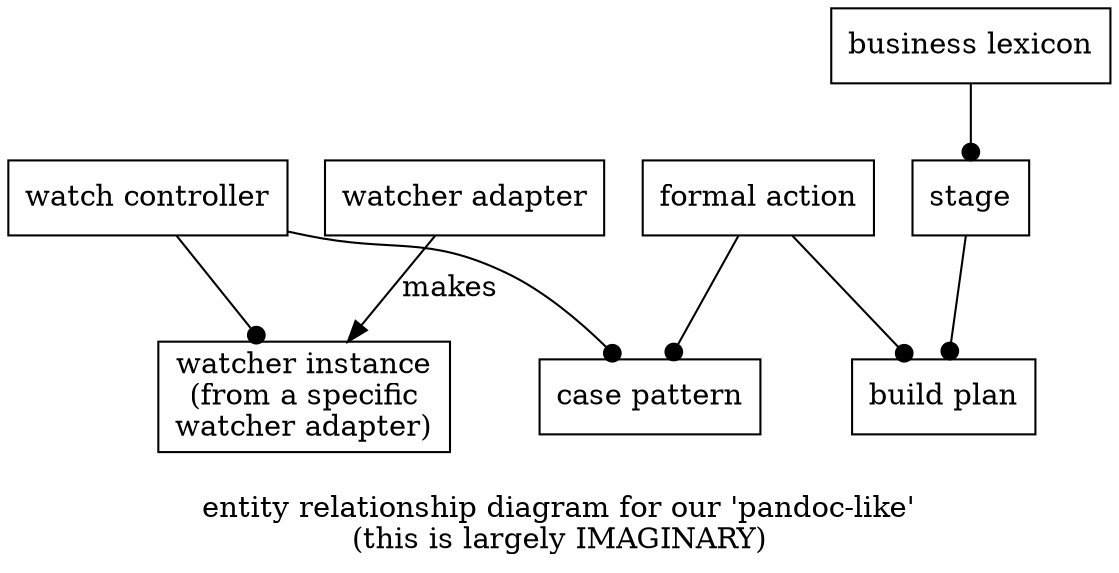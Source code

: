 digraph g {

/* for now we're gonna write the nodes in the order in which they first
appear in the [#409.5] pseudocode */

label="\nentity relationship diagram for our 'pandoc-like'
(this is largely IMAGINARY)"

node[shape=rect]

watcher[label="watcher instance\n(from a specific\nwatcher adapter)"]
watch_controller[label="watch controller"]
watcher_adapter[label="watcher adapter"]
case_pattern[label="case pattern"]
formal_action[label="formal action"]
build_plan[label="build plan"]
stage[label="stage"]
business_lexicon[label="business lexicon"]

watch_controller->watcher[arrowhead=dot]
watcher_adapter->watcher[label="makes"]
watch_controller->case_pattern[arrowhead=dot]
formal_action->case_pattern[arrowhead=dot]
formal_action->build_plan[arrowhead=dot]
stage->build_plan[arrowhead=dot]
business_lexicon->stage[arrowhead=dot]

}
/*
  - #born
*/
